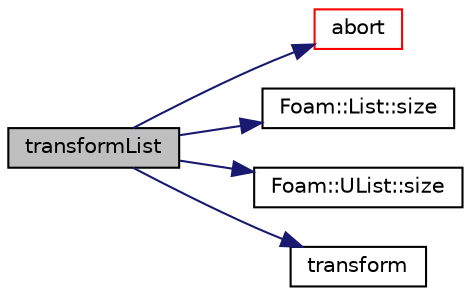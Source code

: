 digraph "transformList"
{
  bgcolor="transparent";
  edge [fontname="Helvetica",fontsize="10",labelfontname="Helvetica",labelfontsize="10"];
  node [fontname="Helvetica",fontsize="10",shape=record];
  rankdir="LR";
  Node83623 [label="transformList",height=0.2,width=0.4,color="black", fillcolor="grey75", style="filled", fontcolor="black"];
  Node83623 -> Node83624 [color="midnightblue",fontsize="10",style="solid",fontname="Helvetica"];
  Node83624 [label="abort",height=0.2,width=0.4,color="red",URL="$a21851.html#a447107a607d03e417307c203fa5fb44b"];
  Node83623 -> Node83669 [color="midnightblue",fontsize="10",style="solid",fontname="Helvetica"];
  Node83669 [label="Foam::List::size",height=0.2,width=0.4,color="black",URL="$a26833.html#a8a5f6fa29bd4b500caf186f60245b384",tooltip="Override size to be inconsistent with allocated storage. "];
  Node83623 -> Node83670 [color="midnightblue",fontsize="10",style="solid",fontname="Helvetica"];
  Node83670 [label="Foam::UList::size",height=0.2,width=0.4,color="black",URL="$a26837.html#a47b3bf30da1eb3ab8076b5fbe00e0494",tooltip="Return the number of elements in the UList. "];
  Node83623 -> Node83671 [color="midnightblue",fontsize="10",style="solid",fontname="Helvetica"];
  Node83671 [label="transform",height=0.2,width=0.4,color="black",URL="$a21851.html#a919915170941701c1223291531ad010c"];
}
